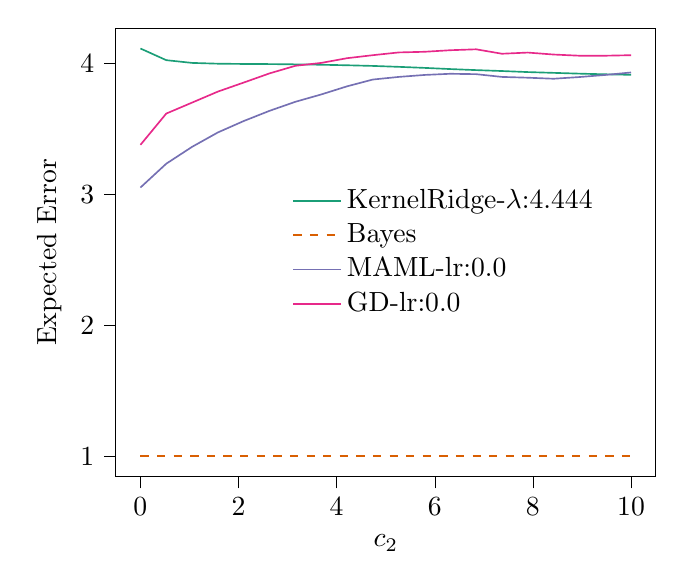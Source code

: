 % This file was created with tikzplotlib v0.10.1.
\begin{tikzpicture}

\definecolor{chocolate217952}{RGB}{217,95,2}
\definecolor{darkcyan27158119}{RGB}{27,158,119}
\definecolor{darkgray176}{RGB}{176,176,176}
\definecolor{deeppink23141138}{RGB}{231,41,138}
\definecolor{lightslategray117112179}{RGB}{117,112,179}

\begin{axis}[
legend cell align={left},
legend style={fill opacity=0.8, draw opacity=1, text opacity=1, at={(0.91,0.5)}, anchor=east, draw=none},
tick align=outside,
tick pos=left,
x grid style={darkgray176},
xlabel={\(\displaystyle c_{2}\)},
xmin=-0.499, xmax=10.5,
xtick style={color=black},
y grid style={darkgray176},
ylabel={Expected Error},
ymin=0.844, ymax=4.269,
ytick style={color=black}
]
\addplot [semithick, darkcyan27158119]
table {%
0.001 4.114
0.527 4.025
1.054 4.004
1.58 3.998
2.106 3.996
2.632 3.995
3.159 3.993
3.685 3.99
4.211 3.986
4.737 3.981
5.264 3.974
5.79 3.966
6.316 3.957
6.842 3.949
7.369 3.942
7.895 3.934
8.421 3.928
8.947 3.922
9.474 3.917
10 3.913
};
\addlegendentry{KernelRidge-$\lambda$:4.444}
\addplot [semithick, chocolate217952, dashed]
table {%
0.001 1.0
0.527 1.0
1.054 1.0
1.58 1.0
2.106 1.0
2.632 1.0
3.159 1.0
3.685 1.0
4.211 1.0
4.737 1.0
5.264 1.0
5.79 1.0
6.316 1.0
6.842 1.0
7.369 1.0
7.895 1.0
8.421 1.0
8.947 1.0
9.474 1.0
10 1.0
};
\addlegendentry{Bayes}
\addplot [semithick, lightslategray117112179]
table {%
0.001 3.052
0.527 3.234
1.054 3.363
1.58 3.473
2.106 3.56
2.632 3.638
3.159 3.707
3.685 3.763
4.211 3.825
4.737 3.877
5.264 3.897
5.79 3.912
6.316 3.921
6.842 3.918
7.369 3.897
7.895 3.891
8.421 3.883
8.947 3.896
9.474 3.912
10 3.931
};
\addlegendentry{MAML-lr:0.0}
\addplot [semithick, deeppink23141138]
table {%
0.001 3.378
0.527 3.617
1.054 3.701
1.58 3.785
2.106 3.854
2.632 3.924
3.159 3.982
3.685 4.004
4.211 4.04
4.737 4.063
5.264 4.084
5.79 4.089
6.316 4.101
6.842 4.108
7.369 4.074
7.895 4.083
8.421 4.068
8.947 4.059
9.474 4.059
10 4.063
};
\addlegendentry{GD-lr:0.0}
\end{axis}

\end{tikzpicture}
